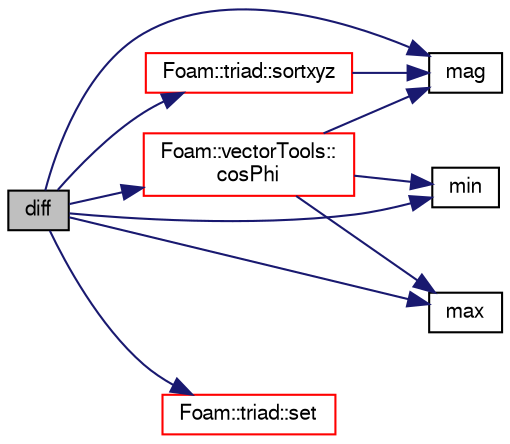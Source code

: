 digraph "diff"
{
  bgcolor="transparent";
  edge [fontname="FreeSans",fontsize="10",labelfontname="FreeSans",labelfontsize="10"];
  node [fontname="FreeSans",fontsize="10",shape=record];
  rankdir="LR";
  Node128809 [label="diff",height=0.2,width=0.4,color="black", fillcolor="grey75", style="filled", fontcolor="black"];
  Node128809 -> Node128810 [color="midnightblue",fontsize="10",style="solid",fontname="FreeSans"];
  Node128810 [label="Foam::vectorTools::\lcosPhi",height=0.2,width=0.4,color="red",URL="$a21195.html#a044bf851e38a97159c6db0f489a67522",tooltip="Calculate angle between a and b in radians. "];
  Node128810 -> Node128811 [color="midnightblue",fontsize="10",style="solid",fontname="FreeSans"];
  Node128811 [label="mag",height=0.2,width=0.4,color="black",URL="$a21124.html#a929da2a3fdcf3dacbbe0487d3a330dae"];
  Node128810 -> Node128812 [color="midnightblue",fontsize="10",style="solid",fontname="FreeSans"];
  Node128812 [label="min",height=0.2,width=0.4,color="black",URL="$a21124.html#a253e112ad2d56d96230ff39ea7f442dc"];
  Node128810 -> Node128813 [color="midnightblue",fontsize="10",style="solid",fontname="FreeSans"];
  Node128813 [label="max",height=0.2,width=0.4,color="black",URL="$a21124.html#ac993e906cf2774ae77e666bc24e81733"];
  Node128809 -> Node128811 [color="midnightblue",fontsize="10",style="solid",fontname="FreeSans"];
  Node128809 -> Node128813 [color="midnightblue",fontsize="10",style="solid",fontname="FreeSans"];
  Node128809 -> Node128812 [color="midnightblue",fontsize="10",style="solid",fontname="FreeSans"];
  Node128809 -> Node128824 [color="midnightblue",fontsize="10",style="solid",fontname="FreeSans"];
  Node128824 [label="Foam::triad::set",height=0.2,width=0.4,color="red",URL="$a28426.html#a8dcce865f47761c1850b984068d0b972",tooltip="Is the vector in the direction d set. "];
  Node128809 -> Node128870 [color="midnightblue",fontsize="10",style="solid",fontname="FreeSans"];
  Node128870 [label="Foam::triad::sortxyz",height=0.2,width=0.4,color="red",URL="$a28426.html#a8f6bf086b0021a33bdf49c7dfbab3655",tooltip="Sort the axes such that they are closest to the x, y and z axes. "];
  Node128870 -> Node128811 [color="midnightblue",fontsize="10",style="solid",fontname="FreeSans"];
}
